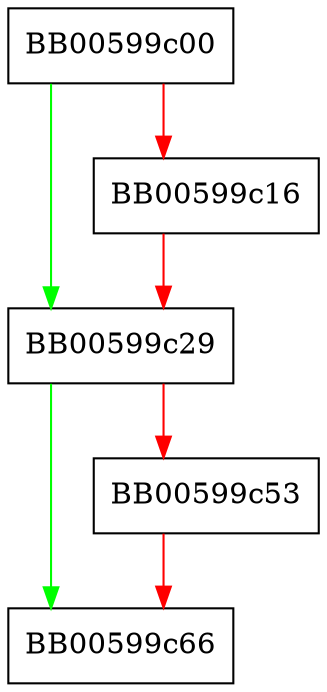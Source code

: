 digraph ecx_set_priv_key {
  node [shape="box"];
  graph [splines=ortho];
  BB00599c00 -> BB00599c29 [color="green"];
  BB00599c00 -> BB00599c16 [color="red"];
  BB00599c16 -> BB00599c29 [color="red"];
  BB00599c29 -> BB00599c66 [color="green"];
  BB00599c29 -> BB00599c53 [color="red"];
  BB00599c53 -> BB00599c66 [color="red"];
}
